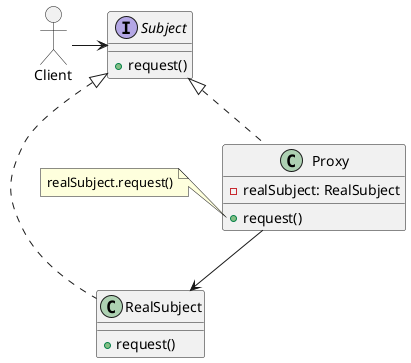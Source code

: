 @startuml
allow_mixing

'skinparam linetype ortho

actor Client

interface Subject {
	+ request()
}

Client -right-> Subject

class RealSubject implements Subject {
	+ request()
}

class Proxy implements Subject {
	- realSubject: RealSubject
	+ request()
}

Proxy --> RealSubject

note left of Proxy::request
	realSubject.request()
endnote

@enduml

@startuml

actor Client

Client --> aProxy : request()
activate aProxy

aProxy --> aSubject : request()
activate aSubject

aSubject --> aProxy : return ...
deactivate aSubject

aProxy --> Client : return ...

@enduml



